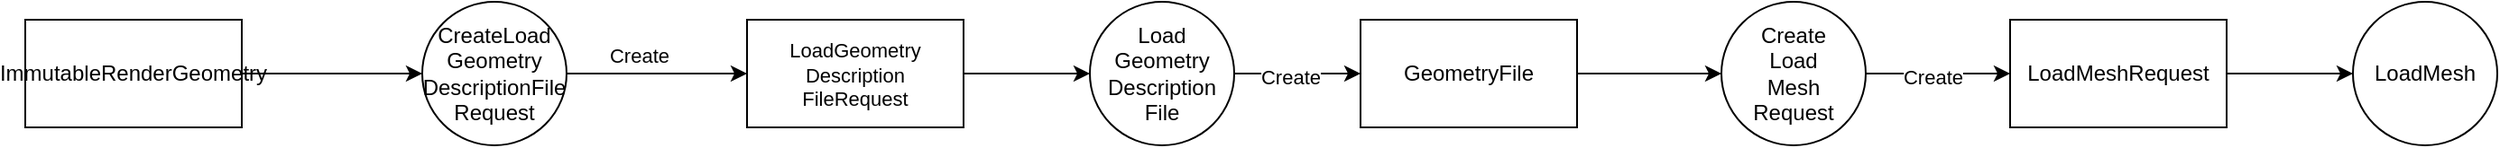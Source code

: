 <mxfile version="24.7.17">
  <diagram name="Страница — 1" id="QNklF6wXZbDUtAcuk4Ib">
    <mxGraphModel dx="993" dy="778" grid="1" gridSize="10" guides="1" tooltips="1" connect="1" arrows="1" fold="1" page="1" pageScale="1" pageWidth="827" pageHeight="1169" math="0" shadow="0">
      <root>
        <mxCell id="0" />
        <mxCell id="1" parent="0" />
        <mxCell id="We6xwW4RgAyexQRVUmbn-1" value="ImmutableRenderGeometry" style="rounded=0;whiteSpace=wrap;html=1;" vertex="1" parent="1">
          <mxGeometry x="50" y="280" width="120" height="60" as="geometry" />
        </mxCell>
        <mxCell id="We6xwW4RgAyexQRVUmbn-2" value="&lt;font style=&quot;font-size: 12px;&quot;&gt;CreateLoad&lt;/font&gt;&lt;div&gt;&lt;font style=&quot;font-size: 12px;&quot;&gt;Geometry&lt;/font&gt;&lt;/div&gt;&lt;div&gt;&lt;font style=&quot;font-size: 12px;&quot;&gt;DescriptionFile&lt;/font&gt;&lt;/div&gt;&lt;div&gt;&lt;font style=&quot;font-size: 12px;&quot;&gt;Request&lt;/font&gt;&lt;/div&gt;" style="ellipse;whiteSpace=wrap;html=1;aspect=fixed;" vertex="1" parent="1">
          <mxGeometry x="270" y="270" width="80" height="80" as="geometry" />
        </mxCell>
        <mxCell id="We6xwW4RgAyexQRVUmbn-3" value="" style="endArrow=classic;html=1;rounded=0;exitX=1;exitY=0.5;exitDx=0;exitDy=0;entryX=0;entryY=0.5;entryDx=0;entryDy=0;" edge="1" parent="1" source="We6xwW4RgAyexQRVUmbn-1" target="We6xwW4RgAyexQRVUmbn-2">
          <mxGeometry width="50" height="50" relative="1" as="geometry">
            <mxPoint x="520" y="510" as="sourcePoint" />
            <mxPoint x="570" y="460" as="targetPoint" />
          </mxGeometry>
        </mxCell>
        <mxCell id="We6xwW4RgAyexQRVUmbn-4" value="" style="endArrow=classic;html=1;rounded=0;exitX=1;exitY=0.5;exitDx=0;exitDy=0;" edge="1" parent="1" source="We6xwW4RgAyexQRVUmbn-2">
          <mxGeometry width="50" height="50" relative="1" as="geometry">
            <mxPoint x="470" y="470" as="sourcePoint" />
            <mxPoint x="450" y="310" as="targetPoint" />
          </mxGeometry>
        </mxCell>
        <mxCell id="We6xwW4RgAyexQRVUmbn-5" value="Create" style="edgeLabel;html=1;align=center;verticalAlign=middle;resizable=0;points=[];" vertex="1" connectable="0" parent="We6xwW4RgAyexQRVUmbn-4">
          <mxGeometry x="0.03" y="1" relative="1" as="geometry">
            <mxPoint x="-12" y="-9" as="offset" />
          </mxGeometry>
        </mxCell>
        <mxCell id="We6xwW4RgAyexQRVUmbn-6" value="&lt;span style=&quot;font-size: 11px; text-wrap: nowrap; background-color: rgb(255, 255, 255);&quot;&gt;LoadGeometry&lt;/span&gt;&lt;div style=&quot;font-size: 11px; text-wrap: nowrap;&quot;&gt;Description&lt;/div&gt;&lt;div style=&quot;font-size: 11px; text-wrap: nowrap;&quot;&gt;FileRequest&lt;/div&gt;" style="rounded=0;whiteSpace=wrap;html=1;" vertex="1" parent="1">
          <mxGeometry x="450" y="280" width="120" height="60" as="geometry" />
        </mxCell>
        <mxCell id="We6xwW4RgAyexQRVUmbn-7" value="Load&lt;div&gt;Geometry&lt;br&gt;Description&lt;br&gt;File&lt;/div&gt;" style="ellipse;whiteSpace=wrap;html=1;aspect=fixed;" vertex="1" parent="1">
          <mxGeometry x="640" y="270" width="80" height="80" as="geometry" />
        </mxCell>
        <mxCell id="We6xwW4RgAyexQRVUmbn-8" value="" style="endArrow=classic;html=1;rounded=0;exitX=1;exitY=0.5;exitDx=0;exitDy=0;entryX=0;entryY=0.5;entryDx=0;entryDy=0;" edge="1" parent="1" source="We6xwW4RgAyexQRVUmbn-6" target="We6xwW4RgAyexQRVUmbn-7">
          <mxGeometry width="50" height="50" relative="1" as="geometry">
            <mxPoint x="470" y="470" as="sourcePoint" />
            <mxPoint x="520" y="420" as="targetPoint" />
          </mxGeometry>
        </mxCell>
        <mxCell id="We6xwW4RgAyexQRVUmbn-9" value="" style="endArrow=classic;html=1;rounded=0;exitX=1;exitY=0.5;exitDx=0;exitDy=0;" edge="1" parent="1" source="We6xwW4RgAyexQRVUmbn-7">
          <mxGeometry width="50" height="50" relative="1" as="geometry">
            <mxPoint x="900" y="470" as="sourcePoint" />
            <mxPoint x="790" y="310" as="targetPoint" />
          </mxGeometry>
        </mxCell>
        <mxCell id="We6xwW4RgAyexQRVUmbn-17" value="Create" style="edgeLabel;html=1;align=center;verticalAlign=middle;resizable=0;points=[];" vertex="1" connectable="0" parent="We6xwW4RgAyexQRVUmbn-9">
          <mxGeometry x="-0.13" y="-2" relative="1" as="geometry">
            <mxPoint as="offset" />
          </mxGeometry>
        </mxCell>
        <mxCell id="We6xwW4RgAyexQRVUmbn-11" value="GeometryFile" style="rounded=0;whiteSpace=wrap;html=1;" vertex="1" parent="1">
          <mxGeometry x="790" y="280" width="120" height="60" as="geometry" />
        </mxCell>
        <mxCell id="We6xwW4RgAyexQRVUmbn-12" value="Create&lt;br&gt;Load&lt;br&gt;Mesh&lt;br&gt;Request" style="ellipse;whiteSpace=wrap;html=1;aspect=fixed;" vertex="1" parent="1">
          <mxGeometry x="990" y="270" width="80" height="80" as="geometry" />
        </mxCell>
        <mxCell id="We6xwW4RgAyexQRVUmbn-13" value="" style="endArrow=classic;html=1;rounded=0;exitX=1;exitY=0.5;exitDx=0;exitDy=0;entryX=0;entryY=0.5;entryDx=0;entryDy=0;" edge="1" parent="1" source="We6xwW4RgAyexQRVUmbn-11" target="We6xwW4RgAyexQRVUmbn-12">
          <mxGeometry width="50" height="50" relative="1" as="geometry">
            <mxPoint x="1190" y="460" as="sourcePoint" />
            <mxPoint x="1240" y="410" as="targetPoint" />
          </mxGeometry>
        </mxCell>
        <mxCell id="We6xwW4RgAyexQRVUmbn-14" value="" style="endArrow=classic;html=1;rounded=0;exitX=1;exitY=0.5;exitDx=0;exitDy=0;" edge="1" parent="1" source="We6xwW4RgAyexQRVUmbn-12">
          <mxGeometry width="50" height="50" relative="1" as="geometry">
            <mxPoint x="1190" y="460" as="sourcePoint" />
            <mxPoint x="1150" y="310" as="targetPoint" />
          </mxGeometry>
        </mxCell>
        <mxCell id="We6xwW4RgAyexQRVUmbn-16" value="Create" style="edgeLabel;html=1;align=center;verticalAlign=middle;resizable=0;points=[];" vertex="1" connectable="0" parent="We6xwW4RgAyexQRVUmbn-14">
          <mxGeometry x="-0.075" y="-2" relative="1" as="geometry">
            <mxPoint as="offset" />
          </mxGeometry>
        </mxCell>
        <mxCell id="We6xwW4RgAyexQRVUmbn-15" value="LoadMeshRequest" style="rounded=0;whiteSpace=wrap;html=1;" vertex="1" parent="1">
          <mxGeometry x="1150" y="280" width="120" height="60" as="geometry" />
        </mxCell>
        <mxCell id="We6xwW4RgAyexQRVUmbn-18" value="LoadMesh" style="ellipse;whiteSpace=wrap;html=1;aspect=fixed;" vertex="1" parent="1">
          <mxGeometry x="1340" y="270" width="80" height="80" as="geometry" />
        </mxCell>
        <mxCell id="We6xwW4RgAyexQRVUmbn-19" value="" style="endArrow=classic;html=1;rounded=0;exitX=1;exitY=0.5;exitDx=0;exitDy=0;entryX=0;entryY=0.5;entryDx=0;entryDy=0;" edge="1" parent="1" source="We6xwW4RgAyexQRVUmbn-15" target="We6xwW4RgAyexQRVUmbn-18">
          <mxGeometry width="50" height="50" relative="1" as="geometry">
            <mxPoint x="1450" y="440" as="sourcePoint" />
            <mxPoint x="1500" y="390" as="targetPoint" />
          </mxGeometry>
        </mxCell>
      </root>
    </mxGraphModel>
  </diagram>
</mxfile>
